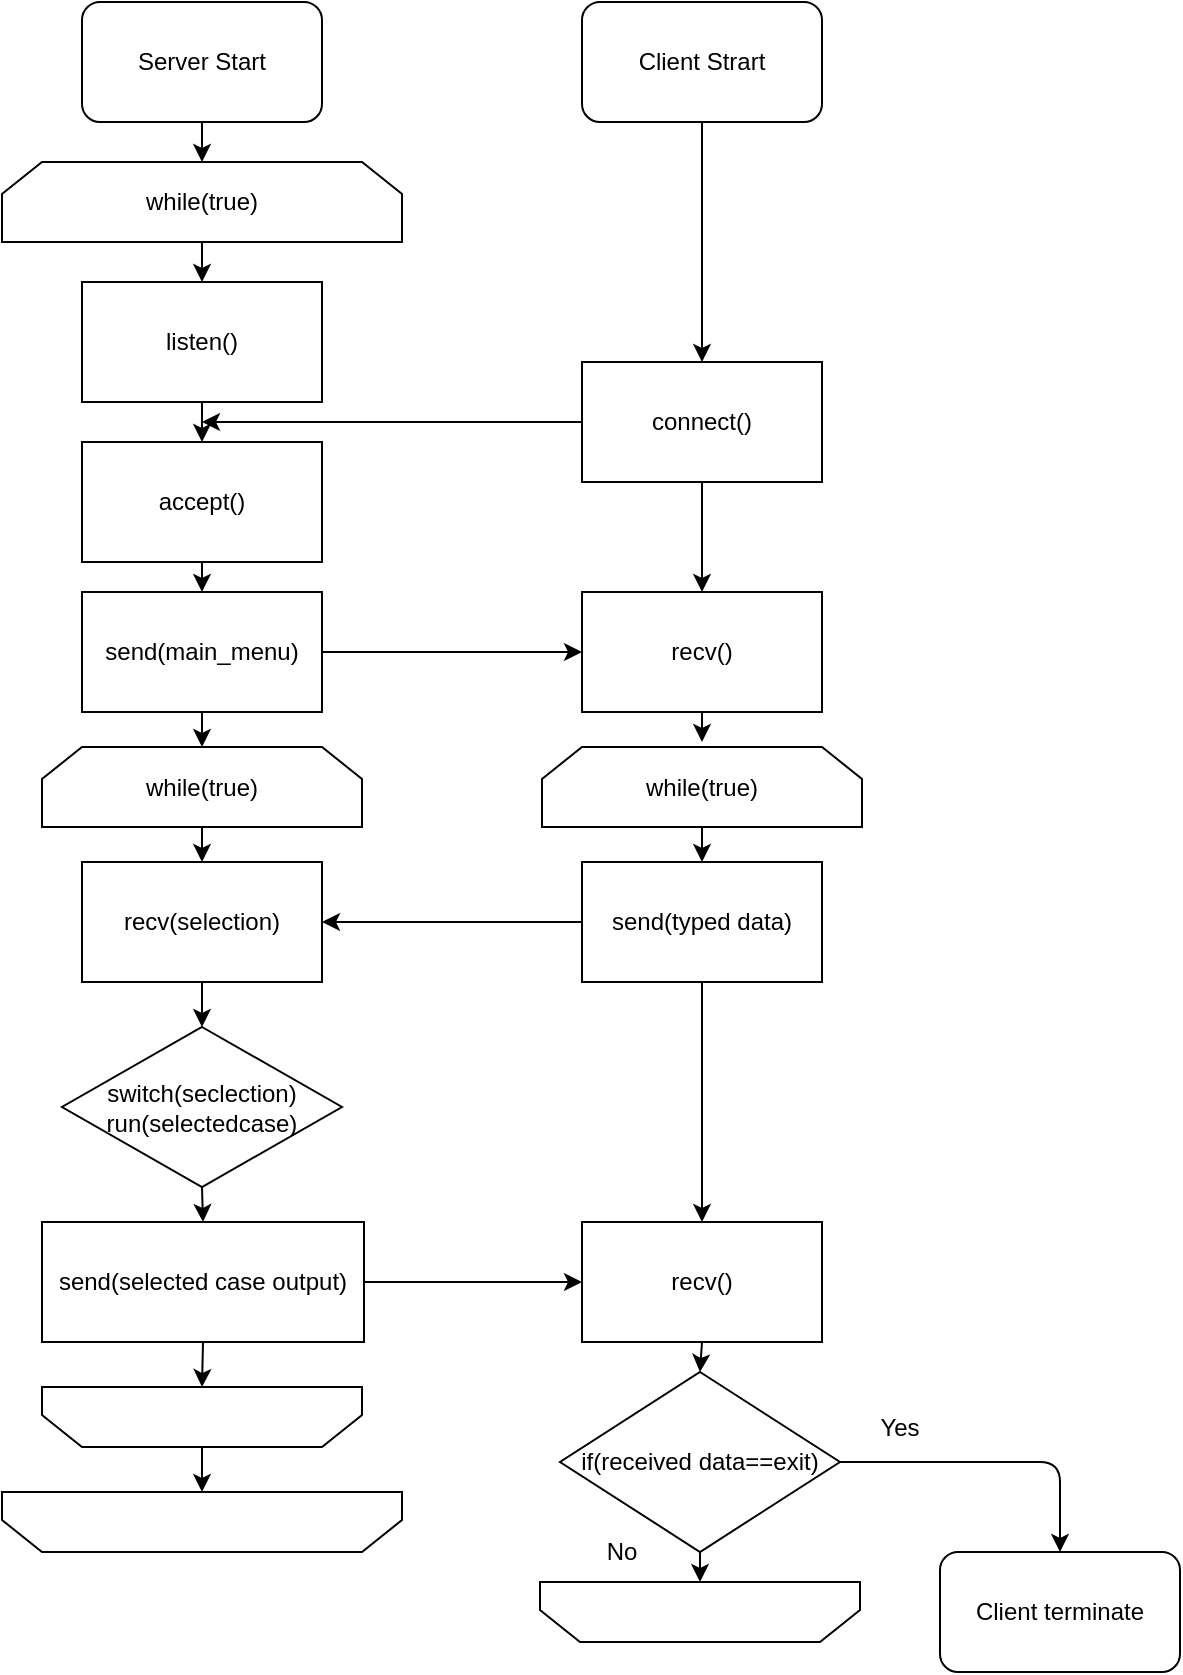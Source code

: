 <mxfile version="10.7.3" type="github"><diagram id="RtfC5-v1QA0me35QpV-4" name="Page-1"><mxGraphModel dx="971" dy="622" grid="1" gridSize="10" guides="1" tooltips="1" connect="1" arrows="1" fold="1" page="1" pageScale="1" pageWidth="827" pageHeight="1169" math="0" shadow="0"><root><mxCell id="0"/><mxCell id="1" parent="0"/><mxCell id="J6LVvwqaVNK_1o3QCjpt-1" value="Server Start" style="rounded=1;whiteSpace=wrap;html=1;" parent="1" vertex="1"><mxGeometry x="100" y="60" width="120" height="60" as="geometry"/></mxCell><mxCell id="J6LVvwqaVNK_1o3QCjpt-3" value="Client Strart" style="rounded=1;whiteSpace=wrap;html=1;" parent="1" vertex="1"><mxGeometry x="350" y="60" width="120" height="60" as="geometry"/></mxCell><mxCell id="J6LVvwqaVNK_1o3QCjpt-12" value="" style="endArrow=classic;html=1;exitX=0.5;exitY=1;exitDx=0;exitDy=0;entryX=0.5;entryY=0;entryDx=0;entryDy=0;" parent="1" source="J6LVvwqaVNK_1o3QCjpt-1" edge="1" target="X661cTYh4VmpCND9ynqb-1"><mxGeometry width="50" height="50" relative="1" as="geometry"><mxPoint x="100" y="590" as="sourcePoint"/><mxPoint x="160" y="160" as="targetPoint"/></mxGeometry></mxCell><mxCell id="J6LVvwqaVNK_1o3QCjpt-13" value="" style="endArrow=classic;html=1;entryX=0.5;entryY=0;entryDx=0;entryDy=0;exitX=0.5;exitY=1;exitDx=0;exitDy=0;" parent="1" source="J6LVvwqaVNK_1o3QCjpt-22" target="J6LVvwqaVNK_1o3QCjpt-24" edge="1"><mxGeometry width="50" height="50" relative="1" as="geometry"><mxPoint x="160" y="220" as="sourcePoint"/><mxPoint x="160" y="260" as="targetPoint"/></mxGeometry></mxCell><mxCell id="J6LVvwqaVNK_1o3QCjpt-18" value="" style="endArrow=classic;html=1;exitX=0;exitY=0.5;exitDx=0;exitDy=0;" parent="1" source="J6LVvwqaVNK_1o3QCjpt-23" edge="1"><mxGeometry width="50" height="50" relative="1" as="geometry"><mxPoint x="380" y="240" as="sourcePoint"/><mxPoint x="160" y="270" as="targetPoint"/></mxGeometry></mxCell><mxCell id="J6LVvwqaVNK_1o3QCjpt-19" value="" style="endArrow=classic;html=1;entryX=0.5;entryY=0;entryDx=0;entryDy=0;exitX=0.5;exitY=1;exitDx=0;exitDy=0;" parent="1" source="J6LVvwqaVNK_1o3QCjpt-3" edge="1" target="J6LVvwqaVNK_1o3QCjpt-23"><mxGeometry width="50" height="50" relative="1" as="geometry"><mxPoint x="70" y="590" as="sourcePoint"/><mxPoint x="410" y="210" as="targetPoint"/></mxGeometry></mxCell><mxCell id="J6LVvwqaVNK_1o3QCjpt-22" value="listen()" style="rounded=0;whiteSpace=wrap;html=1;" parent="1" vertex="1"><mxGeometry x="100" y="200" width="120" height="60" as="geometry"/></mxCell><mxCell id="J6LVvwqaVNK_1o3QCjpt-23" value="connect()" style="rounded=0;whiteSpace=wrap;html=1;" parent="1" vertex="1"><mxGeometry x="350" y="240" width="120" height="60" as="geometry"/></mxCell><mxCell id="J6LVvwqaVNK_1o3QCjpt-24" value="accept()" style="rounded=0;whiteSpace=wrap;html=1;" parent="1" vertex="1"><mxGeometry x="100" y="280" width="120" height="60" as="geometry"/></mxCell><mxCell id="J6LVvwqaVNK_1o3QCjpt-33" style="edgeStyle=orthogonalEdgeStyle;rounded=0;orthogonalLoop=1;jettySize=auto;html=1;exitX=0.5;exitY=0;exitDx=0;exitDy=0;" parent="1" edge="1"><mxGeometry relative="1" as="geometry"><mxPoint x="160" y="670" as="sourcePoint"/><mxPoint x="160" y="670" as="targetPoint"/></mxGeometry></mxCell><mxCell id="J6LVvwqaVNK_1o3QCjpt-37" value="switch(seclection)&lt;br&gt;run(selectedcase)&lt;br&gt;" style="rhombus;whiteSpace=wrap;html=1;" parent="1" vertex="1"><mxGeometry x="90" y="572.5" width="140" height="80" as="geometry"/></mxCell><mxCell id="J6LVvwqaVNK_1o3QCjpt-38" value="recv(selection)" style="rounded=0;whiteSpace=wrap;html=1;" parent="1" vertex="1"><mxGeometry x="100" y="490" width="120" height="60" as="geometry"/></mxCell><mxCell id="J6LVvwqaVNK_1o3QCjpt-40" value="send(typed data)" style="rounded=0;whiteSpace=wrap;html=1;" parent="1" vertex="1"><mxGeometry x="350" y="490" width="120" height="60" as="geometry"/></mxCell><mxCell id="J6LVvwqaVNK_1o3QCjpt-42" value="" style="endArrow=classic;html=1;exitX=1;exitY=0.5;exitDx=0;exitDy=0;entryX=0;entryY=0.5;entryDx=0;entryDy=0;" parent="1" source="J6LVvwqaVNK_1o3QCjpt-75" target="X661cTYh4VmpCND9ynqb-13" edge="1"><mxGeometry width="50" height="50" relative="1" as="geometry"><mxPoint x="220" y="390" as="sourcePoint"/><mxPoint x="310" y="385" as="targetPoint"/></mxGeometry></mxCell><mxCell id="J6LVvwqaVNK_1o3QCjpt-43" value="" style="endArrow=classic;html=1;exitX=0;exitY=0.5;exitDx=0;exitDy=0;entryX=1;entryY=0.5;entryDx=0;entryDy=0;" parent="1" source="J6LVvwqaVNK_1o3QCjpt-40" target="J6LVvwqaVNK_1o3QCjpt-38" edge="1"><mxGeometry width="50" height="50" relative="1" as="geometry"><mxPoint x="370" y="520" as="sourcePoint"/><mxPoint x="130" y="730" as="targetPoint"/></mxGeometry></mxCell><mxCell id="J6LVvwqaVNK_1o3QCjpt-44" value="" style="endArrow=classic;html=1;exitX=0.5;exitY=1;exitDx=0;exitDy=0;entryX=0.5;entryY=0;entryDx=0;entryDy=0;" parent="1" source="J6LVvwqaVNK_1o3QCjpt-38" target="J6LVvwqaVNK_1o3QCjpt-37" edge="1"><mxGeometry width="50" height="50" relative="1" as="geometry"><mxPoint x="80" y="750" as="sourcePoint"/><mxPoint x="130" y="700" as="targetPoint"/></mxGeometry></mxCell><mxCell id="J6LVvwqaVNK_1o3QCjpt-47" value="send(selected case output)" style="rounded=0;whiteSpace=wrap;html=1;" parent="1" vertex="1"><mxGeometry x="80" y="670" width="161" height="60" as="geometry"/></mxCell><mxCell id="J6LVvwqaVNK_1o3QCjpt-49" value="recv()" style="rounded=0;whiteSpace=wrap;html=1;" parent="1" vertex="1"><mxGeometry x="350" y="670" width="120" height="60" as="geometry"/></mxCell><mxCell id="J6LVvwqaVNK_1o3QCjpt-52" value="" style="endArrow=classic;html=1;exitX=0.5;exitY=1;exitDx=0;exitDy=0;entryX=0.5;entryY=0;entryDx=0;entryDy=0;" parent="1" source="J6LVvwqaVNK_1o3QCjpt-40" target="J6LVvwqaVNK_1o3QCjpt-49" edge="1"><mxGeometry width="50" height="50" relative="1" as="geometry"><mxPoint x="50" y="790" as="sourcePoint"/><mxPoint x="410" y="655" as="targetPoint"/></mxGeometry></mxCell><mxCell id="J6LVvwqaVNK_1o3QCjpt-53" value="if(received data==exit)" style="rhombus;whiteSpace=wrap;html=1;" parent="1" vertex="1"><mxGeometry x="339" y="745" width="140" height="90" as="geometry"/></mxCell><mxCell id="J6LVvwqaVNK_1o3QCjpt-55" value="" style="endArrow=classic;html=1;exitX=1;exitY=0.5;exitDx=0;exitDy=0;entryX=0;entryY=0.5;entryDx=0;entryDy=0;" parent="1" source="J6LVvwqaVNK_1o3QCjpt-47" target="J6LVvwqaVNK_1o3QCjpt-49" edge="1"><mxGeometry width="50" height="50" relative="1" as="geometry"><mxPoint x="80" y="900" as="sourcePoint"/><mxPoint x="130" y="850" as="targetPoint"/></mxGeometry></mxCell><mxCell id="J6LVvwqaVNK_1o3QCjpt-57" value="Client terminate" style="rounded=1;whiteSpace=wrap;html=1;" parent="1" vertex="1"><mxGeometry x="529" y="835" width="120" height="60" as="geometry"/></mxCell><mxCell id="J6LVvwqaVNK_1o3QCjpt-61" value="" style="endArrow=classic;html=1;exitX=0.5;exitY=1;exitDx=0;exitDy=0;entryX=0.5;entryY=0;entryDx=0;entryDy=0;" parent="1" source="J6LVvwqaVNK_1o3QCjpt-23" target="X661cTYh4VmpCND9ynqb-13" edge="1"><mxGeometry width="50" height="50" relative="1" as="geometry"><mxPoint x="50" y="980" as="sourcePoint"/><mxPoint x="410" y="350" as="targetPoint"/></mxGeometry></mxCell><mxCell id="J6LVvwqaVNK_1o3QCjpt-62" value="" style="endArrow=classic;html=1;exitX=0.5;exitY=1;exitDx=0;exitDy=0;entryX=0.5;entryY=0;entryDx=0;entryDy=0;" parent="1" target="J6LVvwqaVNK_1o3QCjpt-40" edge="1"><mxGeometry width="50" height="50" relative="1" as="geometry"><mxPoint x="410" y="435" as="sourcePoint"/><mxPoint x="410" y="480" as="targetPoint"/></mxGeometry></mxCell><mxCell id="J6LVvwqaVNK_1o3QCjpt-64" value="" style="endArrow=classic;html=1;exitX=0.5;exitY=1;exitDx=0;exitDy=0;entryX=0.5;entryY=0;entryDx=0;entryDy=0;" parent="1" source="J6LVvwqaVNK_1o3QCjpt-37" target="J6LVvwqaVNK_1o3QCjpt-47" edge="1"><mxGeometry width="50" height="50" relative="1" as="geometry"><mxPoint x="80" y="1130" as="sourcePoint"/><mxPoint x="130" y="1080" as="targetPoint"/></mxGeometry></mxCell><mxCell id="J6LVvwqaVNK_1o3QCjpt-74" value="" style="shape=loopLimit;whiteSpace=wrap;html=1;rotation=180;" parent="1" vertex="1"><mxGeometry x="60" y="805" width="200" height="30" as="geometry"/></mxCell><mxCell id="J6LVvwqaVNK_1o3QCjpt-75" value="send(main_menu)" style="rounded=0;whiteSpace=wrap;html=1;" parent="1" vertex="1"><mxGeometry x="100" y="355" width="120" height="60" as="geometry"/></mxCell><mxCell id="J6LVvwqaVNK_1o3QCjpt-79" value="" style="endArrow=classic;html=1;exitX=0.5;exitY=1;exitDx=0;exitDy=0;entryX=0.5;entryY=0;entryDx=0;entryDy=0;" parent="1" source="J6LVvwqaVNK_1o3QCjpt-24" target="J6LVvwqaVNK_1o3QCjpt-75" edge="1"><mxGeometry width="50" height="50" relative="1" as="geometry"><mxPoint x="80" y="930" as="sourcePoint"/><mxPoint x="130" y="880" as="targetPoint"/></mxGeometry></mxCell><mxCell id="X661cTYh4VmpCND9ynqb-1" value="while(true)" style="shape=loopLimit;whiteSpace=wrap;html=1;" vertex="1" parent="1"><mxGeometry x="60" y="140" width="200" height="40" as="geometry"/></mxCell><mxCell id="X661cTYh4VmpCND9ynqb-4" value="" style="endArrow=classic;html=1;exitX=0.5;exitY=1;exitDx=0;exitDy=0;entryX=0.5;entryY=0;entryDx=0;entryDy=0;" edge="1" parent="1" source="X661cTYh4VmpCND9ynqb-1" target="J6LVvwqaVNK_1o3QCjpt-22"><mxGeometry width="50" height="50" relative="1" as="geometry"><mxPoint x="50" y="200" as="sourcePoint"/><mxPoint x="60" y="260" as="targetPoint"/></mxGeometry></mxCell><mxCell id="X661cTYh4VmpCND9ynqb-5" value="while(true)" style="shape=loopLimit;whiteSpace=wrap;html=1;" vertex="1" parent="1"><mxGeometry x="330" y="432.5" width="160" height="40" as="geometry"/></mxCell><mxCell id="X661cTYh4VmpCND9ynqb-8" value="" style="shape=loopLimit;whiteSpace=wrap;html=1;rotation=180;" vertex="1" parent="1"><mxGeometry x="329" y="850" width="160" height="30" as="geometry"/></mxCell><mxCell id="X661cTYh4VmpCND9ynqb-10" value="" style="endArrow=classic;html=1;exitX=1;exitY=0.5;exitDx=0;exitDy=0;entryX=0.5;entryY=0;entryDx=0;entryDy=0;" edge="1" parent="1" source="J6LVvwqaVNK_1o3QCjpt-53" target="J6LVvwqaVNK_1o3QCjpt-57"><mxGeometry width="50" height="50" relative="1" as="geometry"><mxPoint x="480" y="808" as="sourcePoint"/><mxPoint x="589" y="830" as="targetPoint"/><Array as="points"><mxPoint x="589" y="790"/></Array></mxGeometry></mxCell><mxCell id="X661cTYh4VmpCND9ynqb-11" value="Yes" style="text;html=1;strokeColor=none;fillColor=none;align=center;verticalAlign=middle;whiteSpace=wrap;rounded=0;" vertex="1" parent="1"><mxGeometry x="489" y="762.5" width="40" height="20" as="geometry"/></mxCell><mxCell id="X661cTYh4VmpCND9ynqb-12" value="No" style="text;html=1;strokeColor=none;fillColor=none;align=center;verticalAlign=middle;whiteSpace=wrap;rounded=0;" vertex="1" parent="1"><mxGeometry x="350" y="825" width="40" height="20" as="geometry"/></mxCell><mxCell id="X661cTYh4VmpCND9ynqb-13" value="recv()" style="rounded=0;whiteSpace=wrap;html=1;" vertex="1" parent="1"><mxGeometry x="350" y="355" width="120" height="60" as="geometry"/></mxCell><mxCell id="X661cTYh4VmpCND9ynqb-15" value="" style="endArrow=classic;html=1;exitX=0.5;exitY=1;exitDx=0;exitDy=0;entryX=0.5;entryY=0;entryDx=0;entryDy=0;" edge="1" parent="1" source="X661cTYh4VmpCND9ynqb-13"><mxGeometry width="50" height="50" relative="1" as="geometry"><mxPoint x="120" y="980" as="sourcePoint"/><mxPoint x="410" y="430" as="targetPoint"/></mxGeometry></mxCell><mxCell id="X661cTYh4VmpCND9ynqb-16" value="while(true)" style="shape=loopLimit;whiteSpace=wrap;html=1;" vertex="1" parent="1"><mxGeometry x="80" y="432.5" width="160" height="40" as="geometry"/></mxCell><mxCell id="X661cTYh4VmpCND9ynqb-17" value="" style="shape=loopLimit;whiteSpace=wrap;html=1;rotation=180;" vertex="1" parent="1"><mxGeometry x="80" y="752.5" width="160" height="30" as="geometry"/></mxCell><mxCell id="X661cTYh4VmpCND9ynqb-18" value="" style="endArrow=classic;html=1;exitX=0.5;exitY=1;exitDx=0;exitDy=0;" edge="1" parent="1" source="X661cTYh4VmpCND9ynqb-16"><mxGeometry width="50" height="50" relative="1" as="geometry"><mxPoint x="60" y="1030" as="sourcePoint"/><mxPoint x="160" y="490" as="targetPoint"/></mxGeometry></mxCell><mxCell id="X661cTYh4VmpCND9ynqb-19" value="" style="endArrow=classic;html=1;exitX=0.5;exitY=1;exitDx=0;exitDy=0;entryX=0.5;entryY=1;entryDx=0;entryDy=0;" edge="1" parent="1" source="J6LVvwqaVNK_1o3QCjpt-47" target="X661cTYh4VmpCND9ynqb-17"><mxGeometry width="50" height="50" relative="1" as="geometry"><mxPoint x="60" y="1030" as="sourcePoint"/><mxPoint x="110" y="980" as="targetPoint"/></mxGeometry></mxCell><mxCell id="X661cTYh4VmpCND9ynqb-20" value="" style="endArrow=classic;html=1;exitX=0.5;exitY=1;exitDx=0;exitDy=0;entryX=0.5;entryY=0;entryDx=0;entryDy=0;" edge="1" parent="1" source="J6LVvwqaVNK_1o3QCjpt-75" target="X661cTYh4VmpCND9ynqb-16"><mxGeometry width="50" height="50" relative="1" as="geometry"><mxPoint x="60" y="980" as="sourcePoint"/><mxPoint x="110" y="930" as="targetPoint"/></mxGeometry></mxCell><mxCell id="X661cTYh4VmpCND9ynqb-21" value="" style="endArrow=classic;html=1;exitX=0.5;exitY=0;exitDx=0;exitDy=0;entryX=0.5;entryY=1;entryDx=0;entryDy=0;" edge="1" parent="1" source="X661cTYh4VmpCND9ynqb-17" target="J6LVvwqaVNK_1o3QCjpt-74"><mxGeometry width="50" height="50" relative="1" as="geometry"><mxPoint x="60" y="980" as="sourcePoint"/><mxPoint x="110" y="930" as="targetPoint"/></mxGeometry></mxCell><mxCell id="X661cTYh4VmpCND9ynqb-24" value="" style="endArrow=classic;html=1;exitX=0.5;exitY=1;exitDx=0;exitDy=0;entryX=0.5;entryY=0;entryDx=0;entryDy=0;" edge="1" parent="1" source="J6LVvwqaVNK_1o3QCjpt-49" target="J6LVvwqaVNK_1o3QCjpt-53"><mxGeometry width="50" height="50" relative="1" as="geometry"><mxPoint x="60" y="980" as="sourcePoint"/><mxPoint x="110" y="930" as="targetPoint"/></mxGeometry></mxCell><mxCell id="X661cTYh4VmpCND9ynqb-25" value="" style="endArrow=classic;html=1;exitX=0.5;exitY=1;exitDx=0;exitDy=0;entryX=0.5;entryY=1;entryDx=0;entryDy=0;" edge="1" parent="1" source="J6LVvwqaVNK_1o3QCjpt-53" target="X661cTYh4VmpCND9ynqb-8"><mxGeometry width="50" height="50" relative="1" as="geometry"><mxPoint x="60" y="980" as="sourcePoint"/><mxPoint x="110" y="930" as="targetPoint"/></mxGeometry></mxCell></root></mxGraphModel></diagram></mxfile>